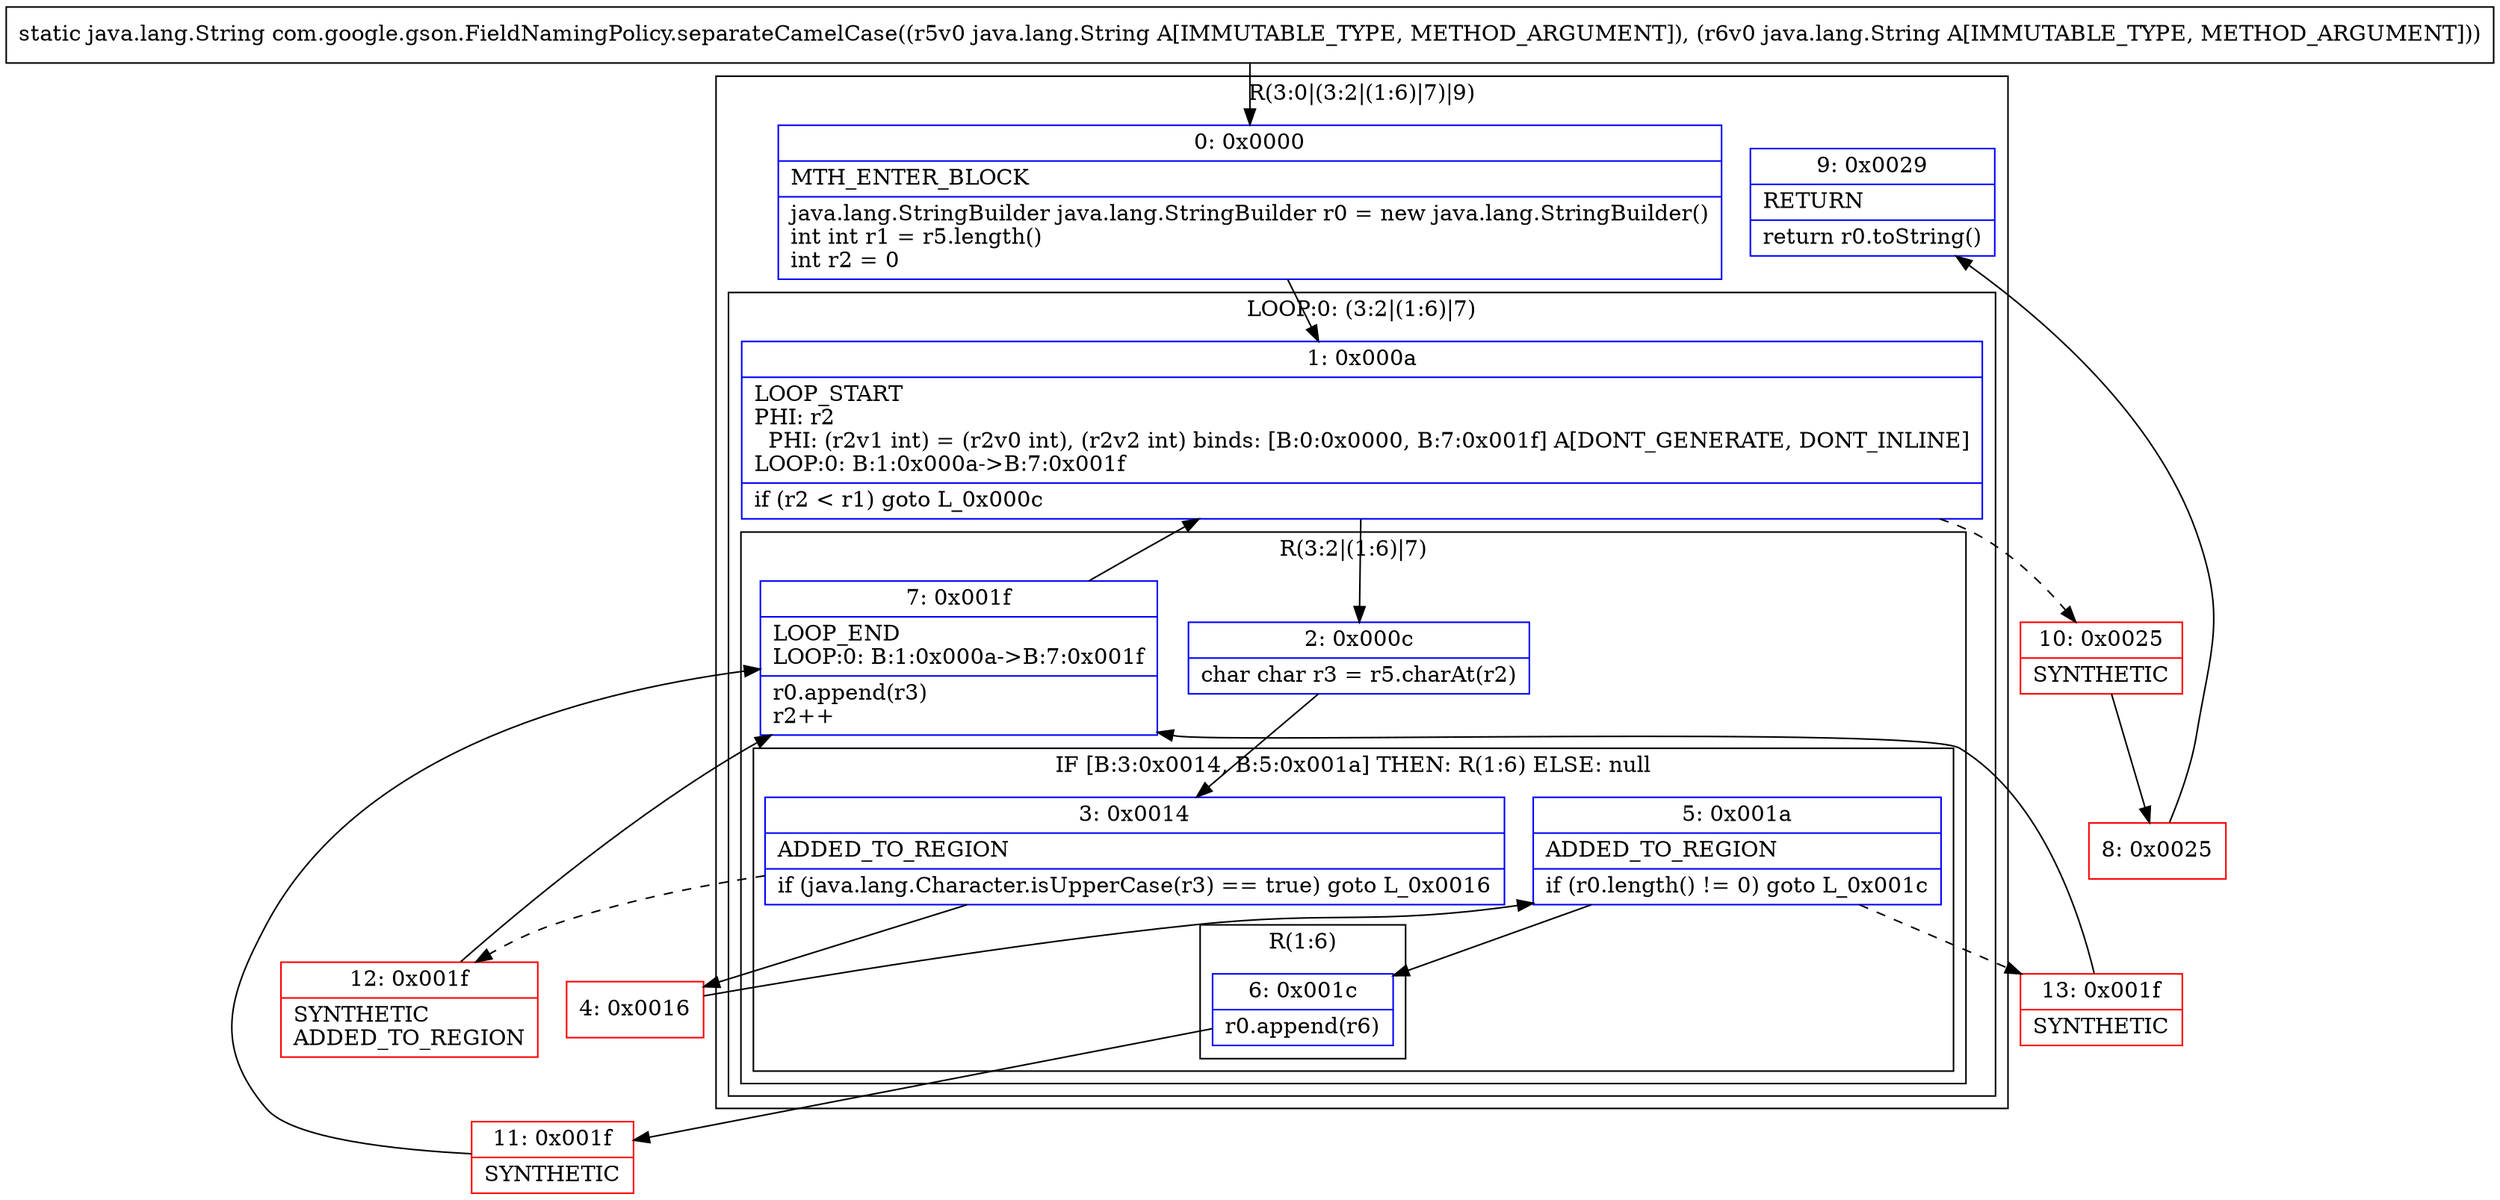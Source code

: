 digraph "CFG forcom.google.gson.FieldNamingPolicy.separateCamelCase(Ljava\/lang\/String;Ljava\/lang\/String;)Ljava\/lang\/String;" {
subgraph cluster_Region_616393141 {
label = "R(3:0|(3:2|(1:6)|7)|9)";
node [shape=record,color=blue];
Node_0 [shape=record,label="{0\:\ 0x0000|MTH_ENTER_BLOCK\l|java.lang.StringBuilder java.lang.StringBuilder r0 = new java.lang.StringBuilder()\lint int r1 = r5.length()\lint r2 = 0\l}"];
subgraph cluster_LoopRegion_378921990 {
label = "LOOP:0: (3:2|(1:6)|7)";
node [shape=record,color=blue];
Node_1 [shape=record,label="{1\:\ 0x000a|LOOP_START\lPHI: r2 \l  PHI: (r2v1 int) = (r2v0 int), (r2v2 int) binds: [B:0:0x0000, B:7:0x001f] A[DONT_GENERATE, DONT_INLINE]\lLOOP:0: B:1:0x000a\-\>B:7:0x001f\l|if (r2 \< r1) goto L_0x000c\l}"];
subgraph cluster_Region_1504370247 {
label = "R(3:2|(1:6)|7)";
node [shape=record,color=blue];
Node_2 [shape=record,label="{2\:\ 0x000c|char char r3 = r5.charAt(r2)\l}"];
subgraph cluster_IfRegion_150158929 {
label = "IF [B:3:0x0014, B:5:0x001a] THEN: R(1:6) ELSE: null";
node [shape=record,color=blue];
Node_3 [shape=record,label="{3\:\ 0x0014|ADDED_TO_REGION\l|if (java.lang.Character.isUpperCase(r3) == true) goto L_0x0016\l}"];
Node_5 [shape=record,label="{5\:\ 0x001a|ADDED_TO_REGION\l|if (r0.length() != 0) goto L_0x001c\l}"];
subgraph cluster_Region_1468261405 {
label = "R(1:6)";
node [shape=record,color=blue];
Node_6 [shape=record,label="{6\:\ 0x001c|r0.append(r6)\l}"];
}
}
Node_7 [shape=record,label="{7\:\ 0x001f|LOOP_END\lLOOP:0: B:1:0x000a\-\>B:7:0x001f\l|r0.append(r3)\lr2++\l}"];
}
}
Node_9 [shape=record,label="{9\:\ 0x0029|RETURN\l|return r0.toString()\l}"];
}
Node_4 [shape=record,color=red,label="{4\:\ 0x0016}"];
Node_8 [shape=record,color=red,label="{8\:\ 0x0025}"];
Node_10 [shape=record,color=red,label="{10\:\ 0x0025|SYNTHETIC\l}"];
Node_11 [shape=record,color=red,label="{11\:\ 0x001f|SYNTHETIC\l}"];
Node_12 [shape=record,color=red,label="{12\:\ 0x001f|SYNTHETIC\lADDED_TO_REGION\l}"];
Node_13 [shape=record,color=red,label="{13\:\ 0x001f|SYNTHETIC\l}"];
MethodNode[shape=record,label="{static java.lang.String com.google.gson.FieldNamingPolicy.separateCamelCase((r5v0 java.lang.String A[IMMUTABLE_TYPE, METHOD_ARGUMENT]), (r6v0 java.lang.String A[IMMUTABLE_TYPE, METHOD_ARGUMENT])) }"];
MethodNode -> Node_0;
Node_0 -> Node_1;
Node_1 -> Node_2;
Node_1 -> Node_10[style=dashed];
Node_2 -> Node_3;
Node_3 -> Node_4;
Node_3 -> Node_12[style=dashed];
Node_5 -> Node_6;
Node_5 -> Node_13[style=dashed];
Node_6 -> Node_11;
Node_7 -> Node_1;
Node_4 -> Node_5;
Node_8 -> Node_9;
Node_10 -> Node_8;
Node_11 -> Node_7;
Node_12 -> Node_7;
Node_13 -> Node_7;
}

